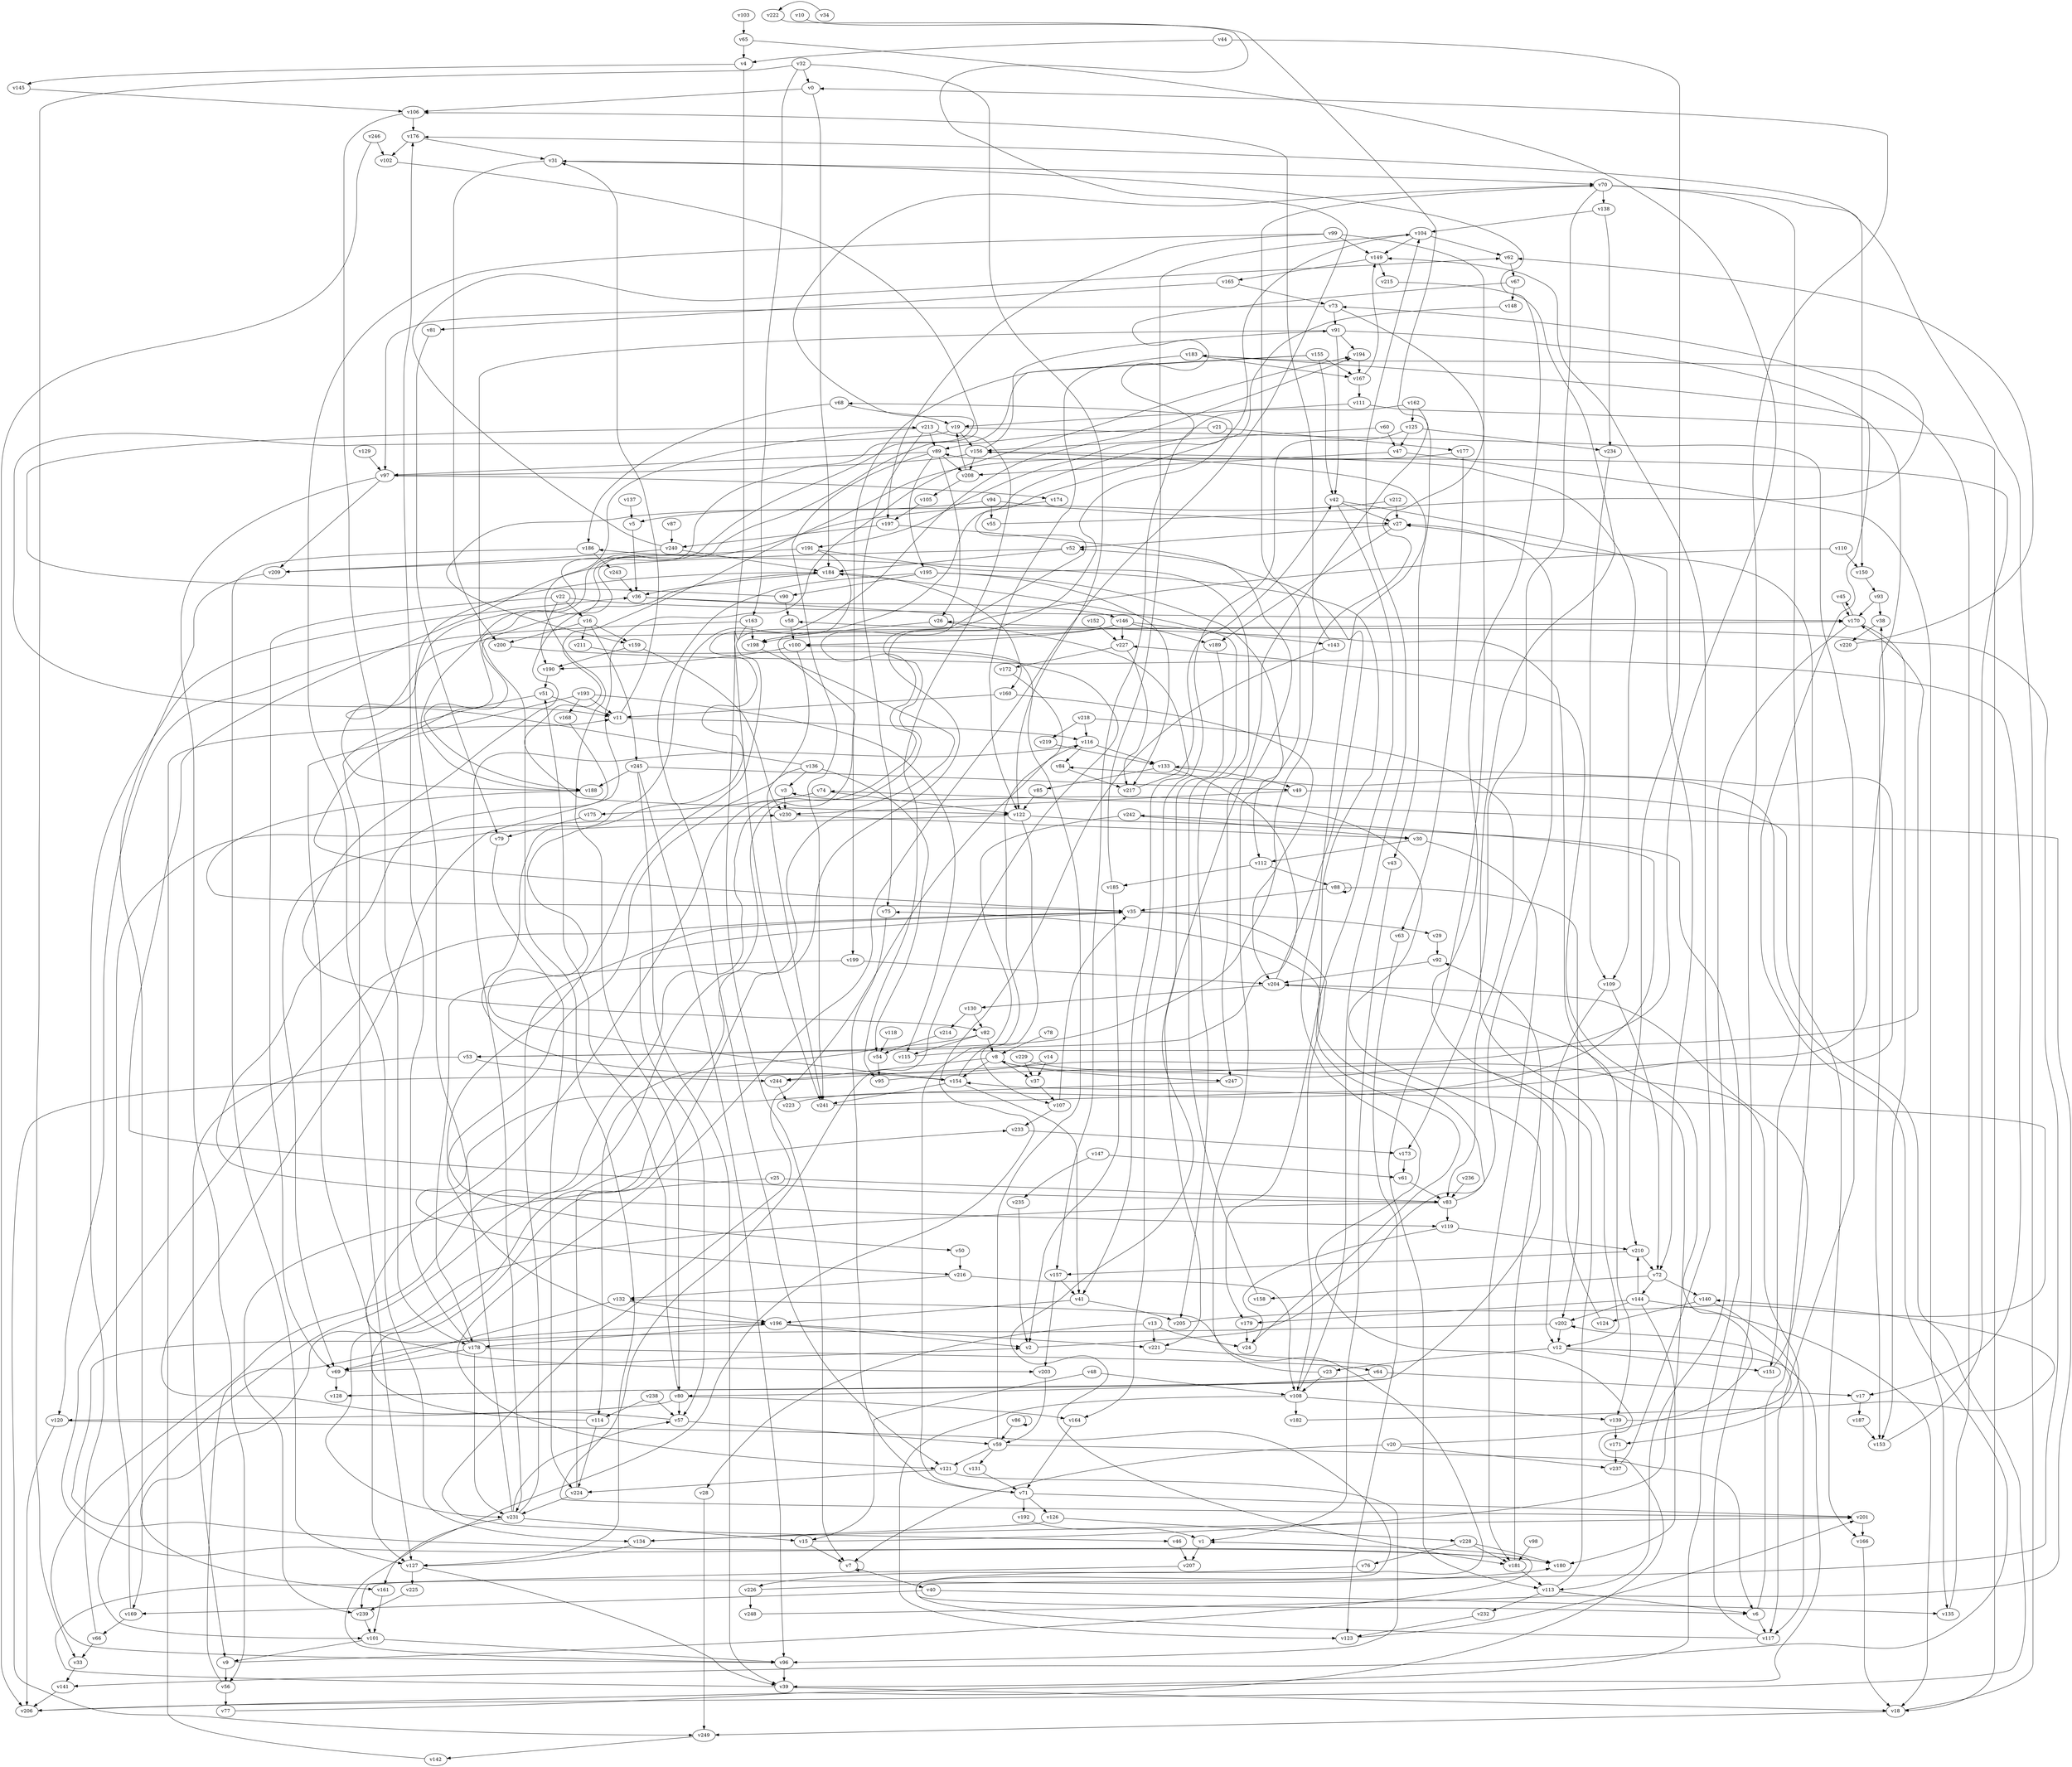 // Benchmark game 372 - 250 vertices
// time_bound: 50
// targets: v226
digraph G {
    v0 [name="v0", player=1];
    v1 [name="v1", player=0];
    v2 [name="v2", player=0];
    v3 [name="v3", player=0];
    v4 [name="v4", player=1];
    v5 [name="v5", player=1];
    v6 [name="v6", player=0];
    v7 [name="v7", player=0];
    v8 [name="v8", player=0];
    v9 [name="v9", player=1];
    v10 [name="v10", player=0];
    v11 [name="v11", player=0];
    v12 [name="v12", player=0];
    v13 [name="v13", player=0];
    v14 [name="v14", player=0];
    v15 [name="v15", player=0];
    v16 [name="v16", player=1];
    v17 [name="v17", player=1];
    v18 [name="v18", player=1];
    v19 [name="v19", player=0];
    v20 [name="v20", player=0];
    v21 [name="v21", player=1];
    v22 [name="v22", player=1];
    v23 [name="v23", player=1];
    v24 [name="v24", player=0];
    v25 [name="v25", player=0];
    v26 [name="v26", player=1];
    v27 [name="v27", player=0];
    v28 [name="v28", player=0];
    v29 [name="v29", player=1];
    v30 [name="v30", player=0];
    v31 [name="v31", player=1];
    v32 [name="v32", player=1];
    v33 [name="v33", player=1];
    v34 [name="v34", player=1];
    v35 [name="v35", player=0];
    v36 [name="v36", player=1];
    v37 [name="v37", player=1];
    v38 [name="v38", player=0];
    v39 [name="v39", player=1];
    v40 [name="v40", player=0];
    v41 [name="v41", player=0];
    v42 [name="v42", player=1];
    v43 [name="v43", player=1];
    v44 [name="v44", player=0];
    v45 [name="v45", player=0];
    v46 [name="v46", player=1];
    v47 [name="v47", player=0];
    v48 [name="v48", player=1];
    v49 [name="v49", player=0];
    v50 [name="v50", player=1];
    v51 [name="v51", player=1];
    v52 [name="v52", player=1];
    v53 [name="v53", player=1];
    v54 [name="v54", player=1];
    v55 [name="v55", player=0];
    v56 [name="v56", player=1];
    v57 [name="v57", player=1];
    v58 [name="v58", player=1];
    v59 [name="v59", player=0];
    v60 [name="v60", player=1];
    v61 [name="v61", player=0];
    v62 [name="v62", player=1];
    v63 [name="v63", player=0];
    v64 [name="v64", player=0];
    v65 [name="v65", player=0];
    v66 [name="v66", player=0];
    v67 [name="v67", player=0];
    v68 [name="v68", player=1];
    v69 [name="v69", player=0];
    v70 [name="v70", player=1];
    v71 [name="v71", player=1];
    v72 [name="v72", player=0];
    v73 [name="v73", player=0];
    v74 [name="v74", player=1];
    v75 [name="v75", player=1];
    v76 [name="v76", player=1];
    v77 [name="v77", player=1];
    v78 [name="v78", player=0];
    v79 [name="v79", player=1];
    v80 [name="v80", player=0];
    v81 [name="v81", player=1];
    v82 [name="v82", player=0];
    v83 [name="v83", player=1];
    v84 [name="v84", player=0];
    v85 [name="v85", player=0];
    v86 [name="v86", player=0];
    v87 [name="v87", player=0];
    v88 [name="v88", player=1];
    v89 [name="v89", player=0];
    v90 [name="v90", player=0];
    v91 [name="v91", player=1];
    v92 [name="v92", player=0];
    v93 [name="v93", player=0];
    v94 [name="v94", player=0];
    v95 [name="v95", player=1];
    v96 [name="v96", player=1];
    v97 [name="v97", player=1];
    v98 [name="v98", player=1];
    v99 [name="v99", player=1];
    v100 [name="v100", player=1];
    v101 [name="v101", player=0];
    v102 [name="v102", player=1];
    v103 [name="v103", player=0];
    v104 [name="v104", player=0];
    v105 [name="v105", player=1];
    v106 [name="v106", player=0];
    v107 [name="v107", player=0];
    v108 [name="v108", player=1];
    v109 [name="v109", player=0];
    v110 [name="v110", player=1];
    v111 [name="v111", player=1];
    v112 [name="v112", player=1];
    v113 [name="v113", player=1];
    v114 [name="v114", player=1];
    v115 [name="v115", player=1];
    v116 [name="v116", player=1];
    v117 [name="v117", player=0];
    v118 [name="v118", player=0];
    v119 [name="v119", player=0];
    v120 [name="v120", player=1];
    v121 [name="v121", player=1];
    v122 [name="v122", player=1];
    v123 [name="v123", player=1];
    v124 [name="v124", player=1];
    v125 [name="v125", player=0];
    v126 [name="v126", player=0];
    v127 [name="v127", player=0];
    v128 [name="v128", player=0];
    v129 [name="v129", player=1];
    v130 [name="v130", player=0];
    v131 [name="v131", player=1];
    v132 [name="v132", player=0];
    v133 [name="v133", player=1];
    v134 [name="v134", player=1];
    v135 [name="v135", player=1];
    v136 [name="v136", player=1];
    v137 [name="v137", player=0];
    v138 [name="v138", player=1];
    v139 [name="v139", player=1];
    v140 [name="v140", player=0];
    v141 [name="v141", player=1];
    v142 [name="v142", player=0];
    v143 [name="v143", player=0];
    v144 [name="v144", player=0];
    v145 [name="v145", player=1];
    v146 [name="v146", player=0];
    v147 [name="v147", player=1];
    v148 [name="v148", player=0];
    v149 [name="v149", player=1];
    v150 [name="v150", player=1];
    v151 [name="v151", player=0];
    v152 [name="v152", player=1];
    v153 [name="v153", player=1];
    v154 [name="v154", player=1];
    v155 [name="v155", player=0];
    v156 [name="v156", player=0];
    v157 [name="v157", player=1];
    v158 [name="v158", player=0];
    v159 [name="v159", player=1];
    v160 [name="v160", player=1];
    v161 [name="v161", player=0];
    v162 [name="v162", player=1];
    v163 [name="v163", player=0];
    v164 [name="v164", player=0];
    v165 [name="v165", player=1];
    v166 [name="v166", player=0];
    v167 [name="v167", player=0];
    v168 [name="v168", player=1];
    v169 [name="v169", player=0];
    v170 [name="v170", player=0];
    v171 [name="v171", player=1];
    v172 [name="v172", player=0];
    v173 [name="v173", player=1];
    v174 [name="v174", player=1];
    v175 [name="v175", player=0];
    v176 [name="v176", player=0];
    v177 [name="v177", player=1];
    v178 [name="v178", player=0];
    v179 [name="v179", player=0];
    v180 [name="v180", player=1];
    v181 [name="v181", player=0];
    v182 [name="v182", player=0];
    v183 [name="v183", player=0];
    v184 [name="v184", player=1];
    v185 [name="v185", player=0];
    v186 [name="v186", player=1];
    v187 [name="v187", player=1];
    v188 [name="v188", player=0];
    v189 [name="v189", player=0];
    v190 [name="v190", player=1];
    v191 [name="v191", player=0];
    v192 [name="v192", player=1];
    v193 [name="v193", player=0];
    v194 [name="v194", player=0];
    v195 [name="v195", player=1];
    v196 [name="v196", player=0];
    v197 [name="v197", player=0];
    v198 [name="v198", player=0];
    v199 [name="v199", player=0];
    v200 [name="v200", player=0];
    v201 [name="v201", player=1];
    v202 [name="v202", player=1];
    v203 [name="v203", player=0];
    v204 [name="v204", player=1];
    v205 [name="v205", player=1];
    v206 [name="v206", player=0];
    v207 [name="v207", player=1];
    v208 [name="v208", player=1];
    v209 [name="v209", player=0];
    v210 [name="v210", player=0];
    v211 [name="v211", player=0];
    v212 [name="v212", player=1];
    v213 [name="v213", player=0];
    v214 [name="v214", player=1];
    v215 [name="v215", player=1];
    v216 [name="v216", player=0];
    v217 [name="v217", player=1];
    v218 [name="v218", player=1];
    v219 [name="v219", player=0];
    v220 [name="v220", player=1];
    v221 [name="v221", player=0];
    v222 [name="v222", player=1];
    v223 [name="v223", player=0];
    v224 [name="v224", player=1];
    v225 [name="v225", player=1];
    v226 [name="v226", player=0, target=1];
    v227 [name="v227", player=1];
    v228 [name="v228", player=0];
    v229 [name="v229", player=1];
    v230 [name="v230", player=1];
    v231 [name="v231", player=0];
    v232 [name="v232", player=1];
    v233 [name="v233", player=0];
    v234 [name="v234", player=0];
    v235 [name="v235", player=1];
    v236 [name="v236", player=0];
    v237 [name="v237", player=1];
    v238 [name="v238", player=1];
    v239 [name="v239", player=1];
    v240 [name="v240", player=0];
    v241 [name="v241", player=1];
    v242 [name="v242", player=0];
    v243 [name="v243", player=1];
    v244 [name="v244", player=1];
    v245 [name="v245", player=0];
    v246 [name="v246", player=1];
    v247 [name="v247", player=1];
    v248 [name="v248", player=1];
    v249 [name="v249", player=1];

    v0 -> v184;
    v1 -> v207;
    v2 -> v75 [constraint="t < 10"];
    v3 -> v230;
    v4 -> v145;
    v5 -> v36;
    v6 -> v117;
    v7 -> v7;
    v8 -> v247;
    v9 -> v1 [constraint="t >= 4"];
    v10 -> v181 [constraint="t < 6"];
    v11 -> v116;
    v12 -> v206 [constraint="t >= 3"];
    v13 -> v221;
    v14 -> v249 [constraint="t >= 4"];
    v15 -> v26 [constraint="t >= 5"];
    v16 -> v211;
    v17 -> v187;
    v18 -> v249;
    v19 -> v11 [constraint="t < 11"];
    v20 -> v227 [constraint="t >= 4"];
    v21 -> v177;
    v22 -> v16;
    v23 -> v70;
    v24 -> v186 [constraint="t < 6"];
    v25 -> v83;
    v26 -> v198;
    v27 -> v52;
    v28 -> v249;
    v29 -> v92;
    v30 -> v112;
    v31 -> v200;
    v32 -> v33;
    v33 -> v141;
    v34 -> v222 [constraint="t mod 5 == 3"];
    v35 -> v108;
    v36 -> v96 [constraint="t mod 2 == 0"];
    v37 -> v107;
    v38 -> v220;
    v39 -> v180 [constraint="t >= 2"];
    v40 -> v169;
    v41 -> v196;
    v42 -> v27;
    v43 -> v1;
    v44 -> v4;
    v45 -> v170;
    v46 -> v207;
    v47 -> v208;
    v48 -> v15;
    v49 -> v166;
    v50 -> v216;
    v51 -> v127;
    v52 -> v83 [constraint="t < 14"];
    v53 -> v9;
    v54 -> v95;
    v55 -> v183 [constraint="t mod 2 == 1"];
    v56 -> v77;
    v57 -> v194 [constraint="t mod 5 == 2"];
    v58 -> v100;
    v59 -> v100;
    v60 -> v156 [constraint="t < 14"];
    v61 -> v83;
    v62 -> v67;
    v63 -> v123;
    v64 -> v80;
    v65 -> v244 [constraint="t mod 3 == 0"];
    v66 -> v36;
    v67 -> v191 [constraint="t < 15"];
    v68 -> v186;
    v69 -> v2 [constraint="t >= 2"];
    v70 -> v188 [constraint="t >= 4"];
    v71 -> v201;
    v72 -> v144;
    v73 -> v53 [constraint="t < 14"];
    v74 -> v122;
    v75 -> v71;
    v76 -> v226;
    v77 -> v156 [constraint="t mod 3 == 1"];
    v78 -> v8;
    v79 -> v224;
    v80 -> v51;
    v81 -> v79;
    v82 -> v115;
    v83 -> v161 [constraint="t < 15"];
    v84 -> v217;
    v85 -> v122;
    v86 -> v86;
    v87 -> v240;
    v88 -> v202;
    v89 -> v241;
    v90 -> v213 [constraint="t >= 1"];
    v91 -> v42;
    v92 -> v204;
    v93 -> v170;
    v94 -> v55;
    v95 -> v133 [constraint="t mod 2 == 0"];
    v96 -> v39;
    v97 -> v56;
    v98 -> v181;
    v99 -> v113;
    v100 -> v50 [constraint="t mod 5 == 2"];
    v101 -> v96;
    v102 -> v188 [constraint="t mod 2 == 1"];
    v103 -> v65;
    v104 -> v196 [constraint="t < 10"];
    v105 -> v197;
    v106 -> v178;
    v107 -> v35;
    v108 -> v123;
    v109 -> v72;
    v110 -> v101 [constraint="t >= 2"];
    v111 -> v18;
    v112 -> v185;
    v113 -> v8;
    v114 -> v68 [constraint="t >= 3"];
    v115 -> v170 [constraint="t mod 4 == 0"];
    v116 -> v231;
    v117 -> v132 [constraint="t mod 4 == 1"];
    v118 -> v54;
    v119 -> v24;
    v120 -> v6 [constraint="t >= 5"];
    v121 -> v224;
    v122 -> v107;
    v123 -> v201 [constraint="t >= 5"];
    v124 -> v31 [constraint="t < 7"];
    v125 -> v47;
    v126 -> v228;
    v127 -> v39;
    v128 -> v3 [constraint="t >= 3"];
    v129 -> v97;
    v130 -> v214;
    v131 -> v71;
    v132 -> v196;
    v133 -> v53 [constraint="t mod 4 == 2"];
    v134 -> v201 [constraint="t < 7"];
    v135 -> v73;
    v136 -> v170 [constraint="t mod 3 == 2"];
    v137 -> v5;
    v138 -> v234;
    v139 -> v202 [constraint="t mod 3 == 1"];
    v140 -> v124;
    v141 -> v206;
    v142 -> v11;
    v143 -> v96 [constraint="t mod 5 == 0"];
    v144 -> v202;
    v145 -> v106;
    v146 -> v198;
    v147 -> v235;
    v148 -> v203 [constraint="t mod 2 == 0"];
    v149 -> v165;
    v150 -> v93;
    v151 -> v204 [constraint="t < 10"];
    v152 -> v227;
    v153 -> v89 [constraint="t mod 3 == 1"];
    v154 -> v194 [constraint="t < 7"];
    v155 -> v188 [constraint="t >= 3"];
    v156 -> v109;
    v157 -> v41;
    v158 -> v184;
    v159 -> v230;
    v160 -> v204;
    v161 -> v101;
    v162 -> v125;
    v163 -> v120;
    v164 -> v71;
    v165 -> v73;
    v166 -> v18;
    v167 -> v149;
    v168 -> v119 [constraint="t >= 1"];
    v169 -> v230;
    v170 -> v45 [constraint="t mod 4 == 2"];
    v171 -> v237;
    v172 -> v46 [constraint="t mod 5 == 3"];
    v173 -> v61;
    v174 -> v159 [constraint="t >= 5"];
    v175 -> v79;
    v176 -> v102;
    v177 -> v122 [constraint="t >= 4"];
    v178 -> v231;
    v179 -> v24;
    v180 -> v35 [constraint="t >= 4"];
    v181 -> v92;
    v182 -> v140 [constraint="t mod 2 == 0"];
    v183 -> v141 [constraint="t >= 1"];
    v184 -> v82 [constraint="t >= 1"];
    v185 -> v2;
    v186 -> v127;
    v187 -> v153;
    v188 -> v35 [constraint="t mod 2 == 1"];
    v189 -> v221;
    v190 -> v51;
    v191 -> v154 [constraint="t >= 1"];
    v192 -> v1;
    v193 -> v127;
    v194 -> v167;
    v195 -> v112;
    v196 -> v221;
    v197 -> v247;
    v198 -> v231 [constraint="t >= 2"];
    v199 -> v178;
    v200 -> v17 [constraint="t >= 5"];
    v201 -> v166;
    v202 -> v180 [constraint="t < 11"];
    v203 -> v59;
    v204 -> v52;
    v205 -> v154 [constraint="t < 7"];
    v206 -> v84 [constraint="t < 11"];
    v207 -> v239 [constraint="t < 8"];
    v208 -> v105;
    v209 -> v169;
    v210 -> v157;
    v211 -> v201 [constraint="t >= 3"];
    v212 -> v35 [constraint="t < 14"];
    v213 -> v75;
    v214 -> v54;
    v215 -> v12 [constraint="t mod 5 == 4"];
    v216 -> v132;
    v217 -> v42;
    v218 -> v219;
    v219 -> v133 [constraint="t < 14"];
    v220 -> v62 [constraint="t >= 5"];
    v221 -> v128 [constraint="t >= 2"];
    v222 -> v121 [constraint="t < 10"];
    v223 -> v242 [constraint="t < 8"];
    v224 -> v233;
    v225 -> v239;
    v226 -> v58 [constraint="t mod 2 == 0"];
    v227 -> v172;
    v228 -> v76;
    v229 -> v171 [constraint="t mod 2 == 1"];
    v230 -> v30;
    v231 -> v161;
    v232 -> v123;
    v233 -> v173;
    v234 -> v109;
    v235 -> v2;
    v236 -> v83;
    v237 -> v149;
    v238 -> v114;
    v239 -> v101;
    v240 -> v62 [constraint="t mod 4 == 3"];
    v241 -> v38 [constraint="t < 13"];
    v242 -> v71;
    v243 -> v36;
    v244 -> v223;
    v245 -> v49;
    v246 -> v102;
    v247 -> v216 [constraint="t mod 4 == 2"];
    v248 -> v74 [constraint="t >= 4"];
    v249 -> v142;
    v140 -> v117;
    v99 -> v149;
    v89 -> v97;
    v59 -> v131;
    v89 -> v195;
    v162 -> v43;
    v204 -> v139;
    v104 -> v149;
    v91 -> v153;
    v51 -> v11;
    v138 -> v104;
    v30 -> v181;
    v0 -> v106;
    v100 -> v190;
    v65 -> v4;
    v146 -> v189;
    v83 -> v27;
    v59 -> v121;
    v133 -> v49;
    v197 -> v240;
    v134 -> v127;
    v130 -> v82;
    v13 -> v24;
    v60 -> v47;
    v80 -> v57;
    v69 -> v128;
    v11 -> v31;
    v183 -> v167;
    v213 -> v80;
    v132 -> v69;
    v91 -> v194;
    v121 -> v96;
    v97 -> v174;
    v106 -> v176;
    v6 -> v27;
    v117 -> v0;
    v193 -> v168;
    v231 -> v184;
    v94 -> v5;
    v122 -> v69;
    v72 -> v140;
    v155 -> v199;
    v114 -> v224;
    v154 -> v241;
    v122 -> v39;
    v193 -> v11;
    v101 -> v9;
    v184 -> v160;
    v94 -> v27;
    v227 -> v217;
    v160 -> v11;
    v47 -> v135;
    v212 -> v27;
    v74 -> v175;
    v156 -> v91;
    v66 -> v33;
    v16 -> v245;
    v82 -> v8;
    v23 -> v108;
    v136 -> v3;
    v22 -> v190;
    v73 -> v97;
    v195 -> v90;
    v159 -> v190;
    v35 -> v29;
    v49 -> v230;
    v12 -> v151;
    v7 -> v40;
    v59 -> v6;
    v48 -> v108;
    v70 -> v150;
    v213 -> v95;
    v64 -> v17;
    v170 -> v113;
    v126 -> v134;
    v8 -> v244;
    v113 -> v6;
    v42 -> v179;
    v116 -> v133;
    v196 -> v2;
    v89 -> v26;
    v73 -> v91;
    v193 -> v115;
    v184 -> v36;
    v53 -> v244;
    v144 -> v180;
    v22 -> v170;
    v136 -> v54;
    v155 -> v42;
    v99 -> v134;
    v196 -> v178;
    v133 -> v85;
    v71 -> v126;
    v67 -> v148;
    v120 -> v206;
    v88 -> v88;
    v35 -> v57;
    v70 -> v138;
    v154 -> v41;
    v183 -> v122;
    v228 -> v180;
    v231 -> v15;
    v99 -> v197;
    v210 -> v72;
    v8 -> v37;
    v224 -> v231;
    v213 -> v89;
    v22 -> v69;
    v162 -> v157;
    v108 -> v104;
    v240 -> v184;
    v27 -> v189;
    v40 -> v135;
    v163 -> v198;
    v178 -> v69;
    v70 -> v173;
    v245 -> v188;
    v218 -> v83;
    v119 -> v210;
    v88 -> v35;
    v68 -> v19;
    v169 -> v66;
    v86 -> v59;
    v139 -> v171;
    v19 -> v117;
    v107 -> v233;
    v156 -> v208;
    v127 -> v225;
    v4 -> v7;
    v163 -> v241;
    v26 -> v41;
    v20 -> v7;
    v146 -> v100;
    v165 -> v81;
    v39 -> v18;
    v149 -> v215;
    v25 -> v239;
    v191 -> v209;
    v191 -> v205;
    v91 -> v127;
    v146 -> v143;
    v90 -> v58;
    v16 -> v200;
    v176 -> v31;
    v178 -> v64;
    v21 -> v89;
    v82 -> v114;
    v108 -> v182;
    v136 -> v241;
    v216 -> v108;
    v42 -> v72;
    v32 -> v163;
    v108 -> v139;
    v144 -> v210;
    v181 -> v113;
    v125 -> v234;
    v31 -> v70;
    v245 -> v96;
    v238 -> v57;
    v208 -> v19;
    v13 -> v28;
    v246 -> v206;
    v240 -> v209;
    v242 -> v30;
    v56 -> v196;
    v8 -> v154;
    v16 -> v159;
    v202 -> v12;
    v111 -> v19;
    v70 -> v151;
    v44 -> v210;
    v80 -> v164;
    v143 -> v106;
    v154 -> v116;
    v71 -> v192;
    v9 -> v56;
    v41 -> v205;
    v177 -> v63;
    v155 -> v167;
    v229 -> v37;
    v125 -> v164;
    v113 -> v232;
    v186 -> v243;
    v178 -> v176;
    v147 -> v61;
    v15 -> v7;
    v14 -> v37;
    v245 -> v39;
    v185 -> v104;
    v12 -> v23;
    v36 -> v146;
    v83 -> v119;
    v231 -> v57;
    v231 -> v35;
    v144 -> v179;
    v146 -> v227;
    v104 -> v62;
    v157 -> v203;
    v32 -> v122;
    v112 -> v88;
    v32 -> v0;
    v18 -> v176;
    v170 -> v153;
    v93 -> v38;
    v116 -> v84;
    v110 -> v150;
    v167 -> v111;
    v144 -> v18;
    v57 -> v59;
    v204 -> v130;
    v218 -> v116;
    v20 -> v237;
    v226 -> v248;
    v195 -> v121;
    v72 -> v158;
    v199 -> v204;
    v109 -> v12;
    v97 -> v209;
    v156 -> v97;
    v19 -> v156;
    v89 -> v208;
    v52 -> v184;
    v228 -> v181;
    v80 -> v120;
    v195 -> v217;
}
